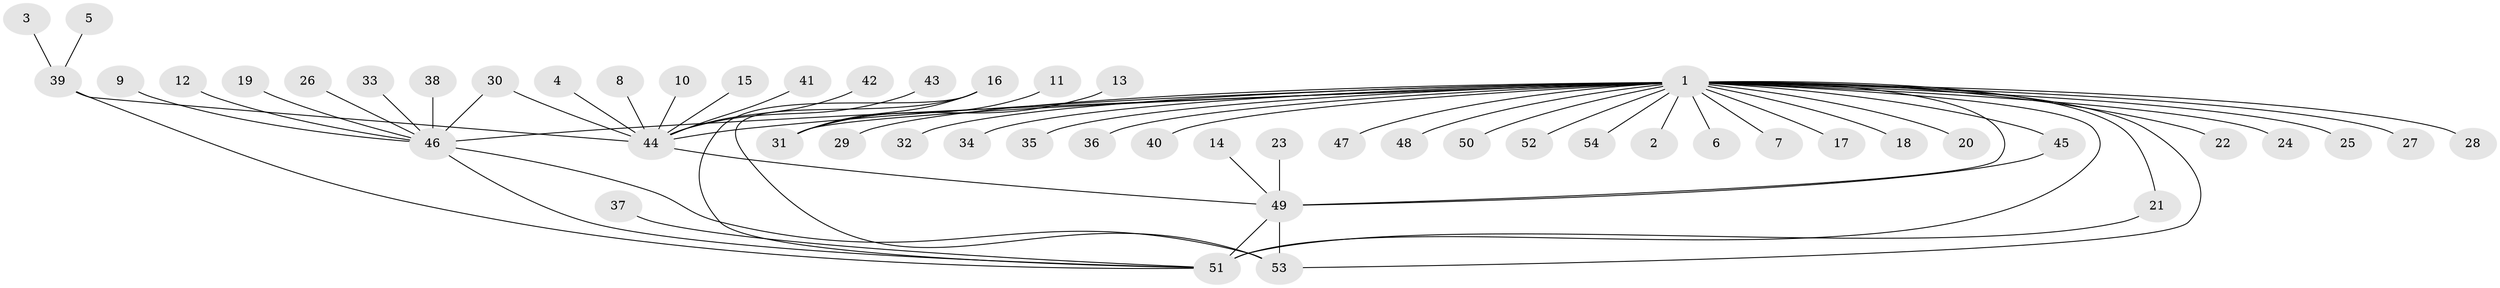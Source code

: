 // original degree distribution, {19: 0.009615384615384616, 22: 0.009615384615384616, 13: 0.009615384615384616, 7: 0.019230769230769232, 3: 0.038461538461538464, 1: 0.6346153846153846, 12: 0.009615384615384616, 2: 0.17307692307692307, 4: 0.038461538461538464, 5: 0.028846153846153848, 9: 0.009615384615384616, 6: 0.019230769230769232}
// Generated by graph-tools (version 1.1) at 2025/26/03/09/25 03:26:05]
// undirected, 54 vertices, 64 edges
graph export_dot {
graph [start="1"]
  node [color=gray90,style=filled];
  1;
  2;
  3;
  4;
  5;
  6;
  7;
  8;
  9;
  10;
  11;
  12;
  13;
  14;
  15;
  16;
  17;
  18;
  19;
  20;
  21;
  22;
  23;
  24;
  25;
  26;
  27;
  28;
  29;
  30;
  31;
  32;
  33;
  34;
  35;
  36;
  37;
  38;
  39;
  40;
  41;
  42;
  43;
  44;
  45;
  46;
  47;
  48;
  49;
  50;
  51;
  52;
  53;
  54;
  1 -- 2 [weight=1.0];
  1 -- 6 [weight=1.0];
  1 -- 7 [weight=1.0];
  1 -- 17 [weight=1.0];
  1 -- 18 [weight=1.0];
  1 -- 20 [weight=1.0];
  1 -- 21 [weight=1.0];
  1 -- 22 [weight=1.0];
  1 -- 24 [weight=1.0];
  1 -- 25 [weight=1.0];
  1 -- 27 [weight=1.0];
  1 -- 28 [weight=1.0];
  1 -- 29 [weight=1.0];
  1 -- 31 [weight=2.0];
  1 -- 32 [weight=1.0];
  1 -- 34 [weight=1.0];
  1 -- 35 [weight=1.0];
  1 -- 36 [weight=1.0];
  1 -- 40 [weight=1.0];
  1 -- 44 [weight=1.0];
  1 -- 45 [weight=1.0];
  1 -- 46 [weight=3.0];
  1 -- 47 [weight=1.0];
  1 -- 48 [weight=1.0];
  1 -- 49 [weight=2.0];
  1 -- 50 [weight=1.0];
  1 -- 51 [weight=3.0];
  1 -- 52 [weight=1.0];
  1 -- 53 [weight=1.0];
  1 -- 54 [weight=1.0];
  3 -- 39 [weight=1.0];
  4 -- 44 [weight=1.0];
  5 -- 39 [weight=1.0];
  8 -- 44 [weight=1.0];
  9 -- 46 [weight=2.0];
  10 -- 44 [weight=1.0];
  11 -- 31 [weight=1.0];
  12 -- 46 [weight=1.0];
  13 -- 31 [weight=1.0];
  14 -- 49 [weight=1.0];
  15 -- 44 [weight=1.0];
  16 -- 31 [weight=1.0];
  16 -- 51 [weight=1.0];
  16 -- 53 [weight=1.0];
  19 -- 46 [weight=1.0];
  21 -- 51 [weight=1.0];
  23 -- 49 [weight=1.0];
  26 -- 46 [weight=1.0];
  30 -- 44 [weight=1.0];
  30 -- 46 [weight=1.0];
  33 -- 46 [weight=1.0];
  37 -- 51 [weight=1.0];
  38 -- 46 [weight=1.0];
  39 -- 44 [weight=1.0];
  39 -- 51 [weight=1.0];
  41 -- 44 [weight=1.0];
  42 -- 44 [weight=1.0];
  43 -- 44 [weight=1.0];
  44 -- 49 [weight=1.0];
  45 -- 49 [weight=1.0];
  46 -- 51 [weight=1.0];
  46 -- 53 [weight=1.0];
  49 -- 51 [weight=1.0];
  49 -- 53 [weight=1.0];
}

